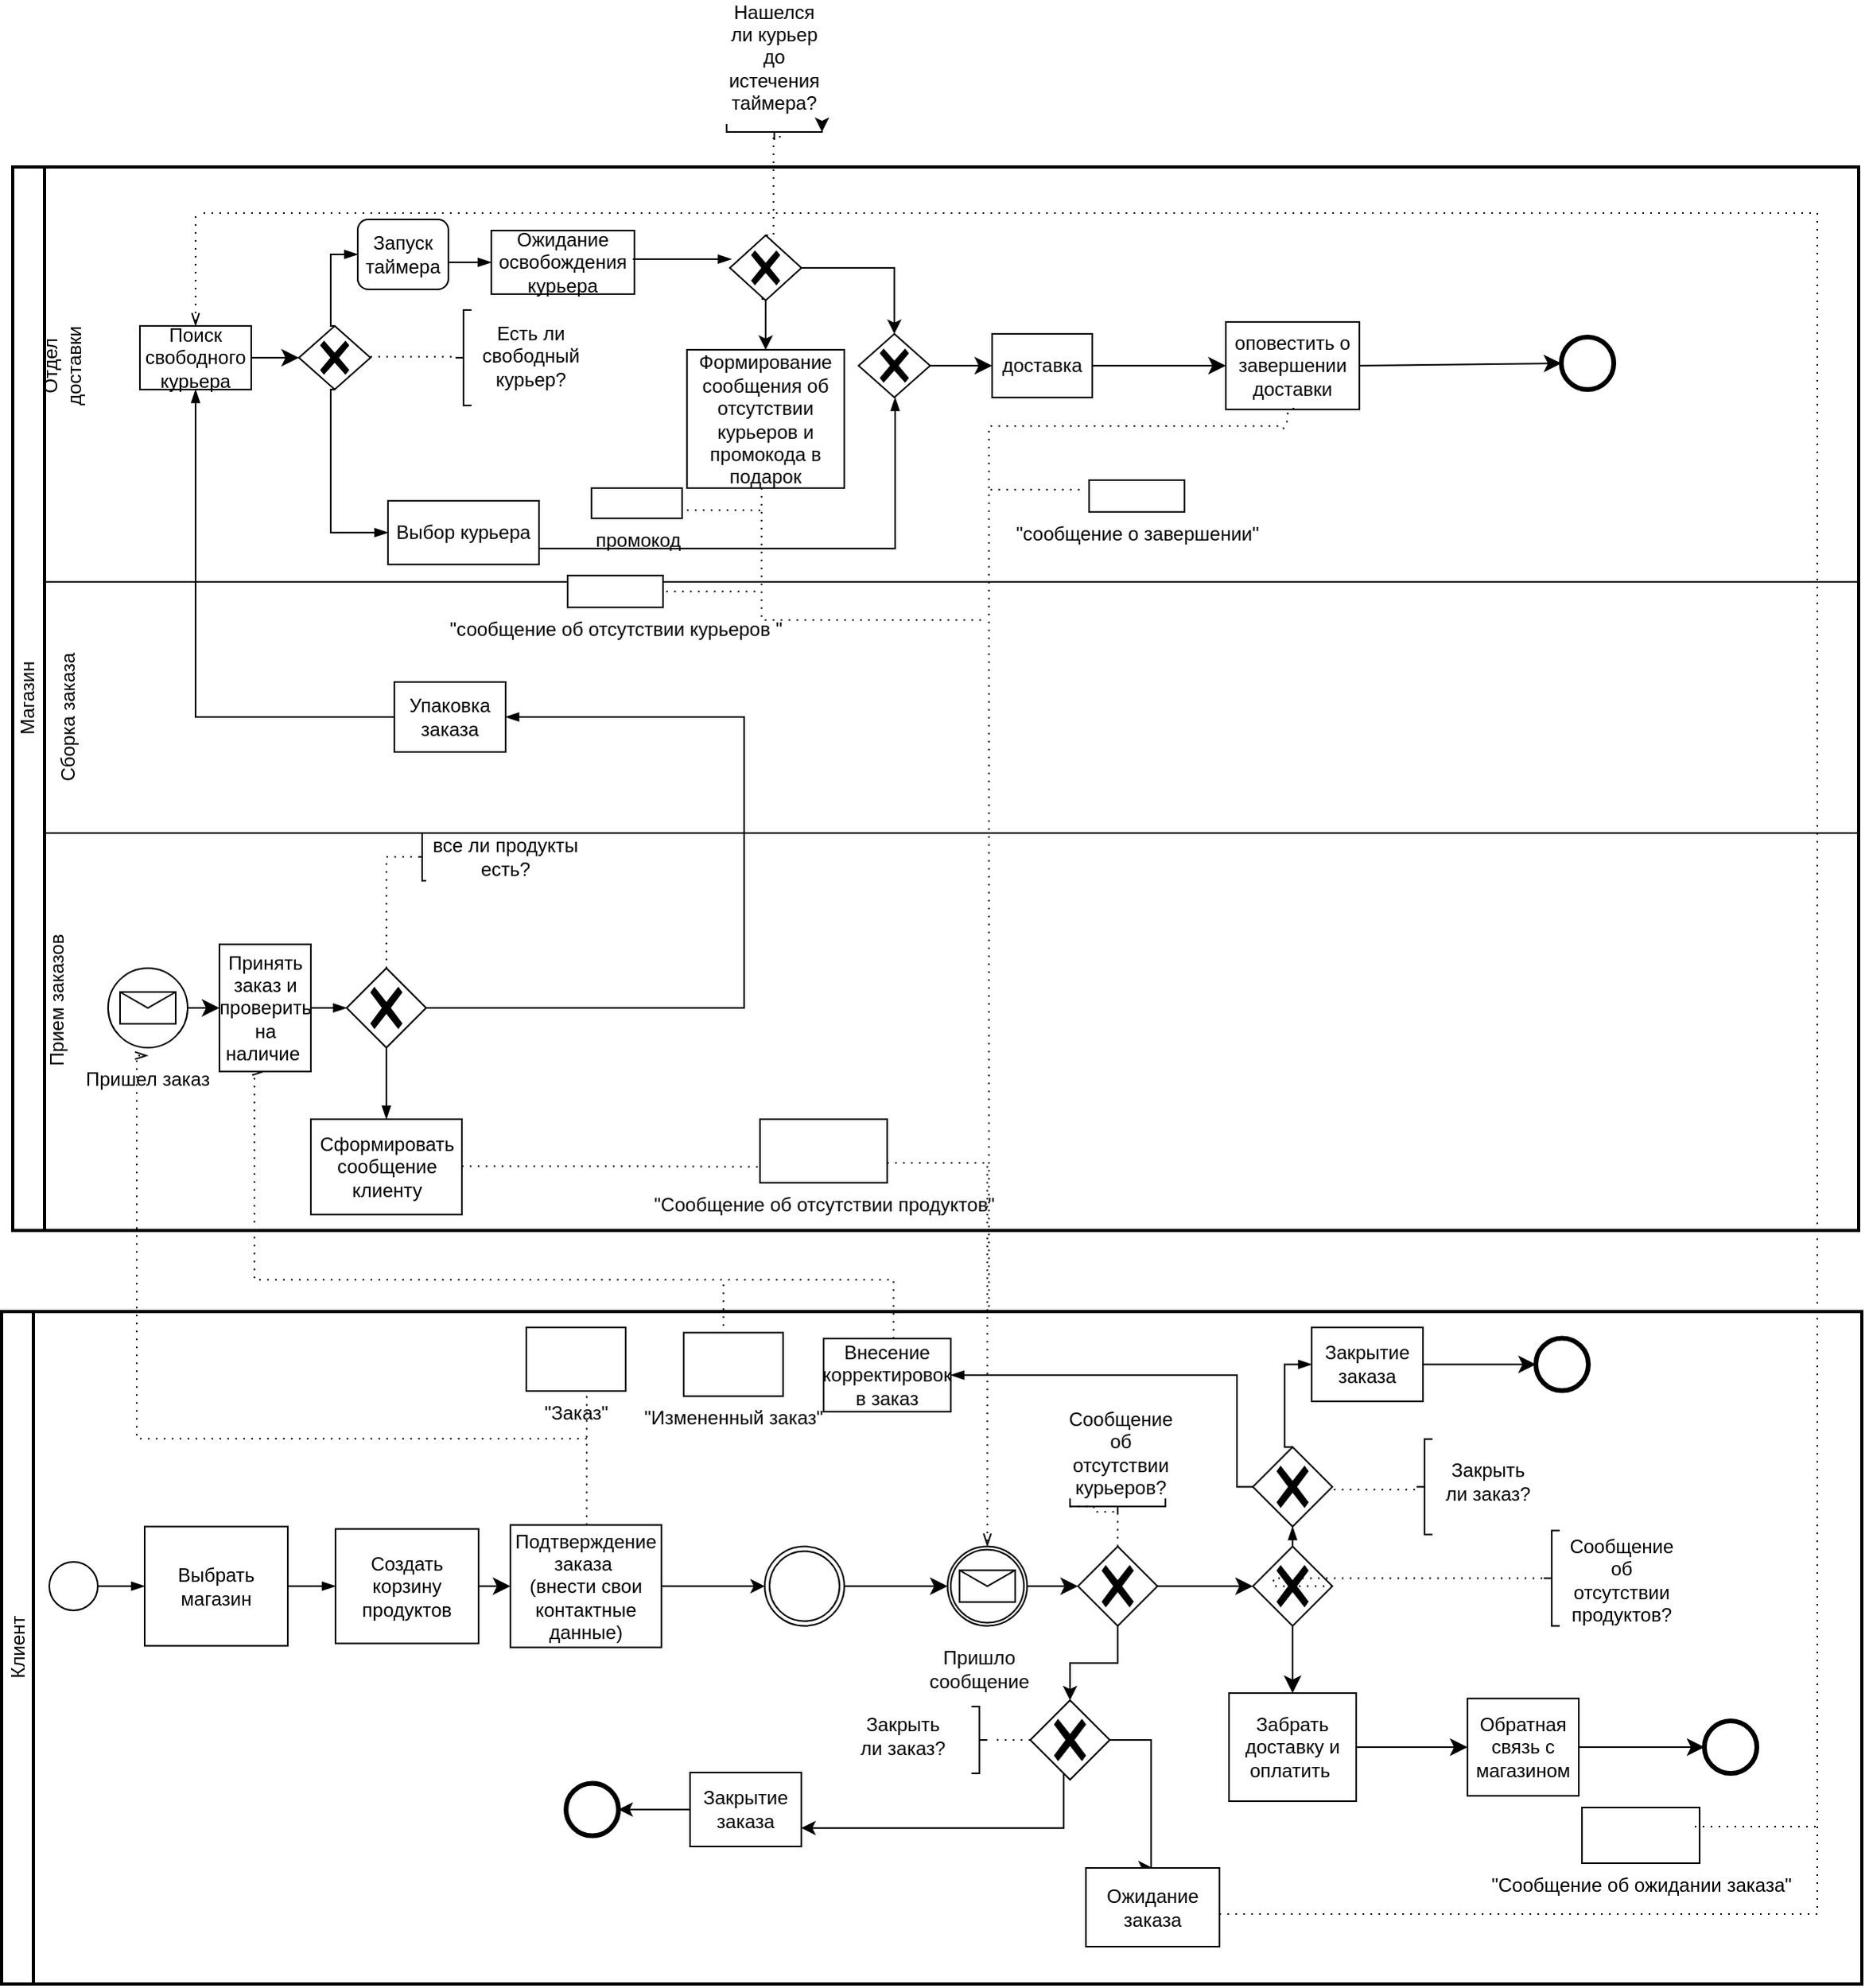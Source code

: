 <mxfile version="26.0.16">
  <diagram name="Page-1" id="2a216829-ef6e-dabb-86c1-c78162f3ba2b">
    <mxGraphModel dx="1713" dy="1611" grid="0" gridSize="10" guides="1" tooltips="1" connect="1" arrows="1" fold="1" page="0" pageScale="1" pageWidth="850" pageHeight="1100" background="light-dark(#ffffff, #121212)" math="0" shadow="0">
      <root>
        <mxCell id="0" />
        <mxCell id="1" parent="0" />
        <mxCell id="xB0domjlbj_kg_IO6vz--2" value="Магазин" style="swimlane;html=1;startSize=20;fontStyle=0;collapsible=0;horizontal=0;swimlaneLine=1;swimlaneFillColor=#ffffff;strokeWidth=2;whiteSpace=wrap;" parent="1" vertex="1">
          <mxGeometry x="140" y="-649" width="1161" height="669" as="geometry" />
        </mxCell>
        <mxCell id="xB0domjlbj_kg_IO6vz--77" value="Отдел доставки" style="text;html=1;strokeColor=none;fillColor=none;align=center;verticalAlign=middle;whiteSpace=wrap;rounded=0;rotation=-90;" parent="xB0domjlbj_kg_IO6vz--2" vertex="1">
          <mxGeometry x="-14" y="110" width="90" height="30" as="geometry" />
        </mxCell>
        <mxCell id="xB0domjlbj_kg_IO6vz--78" value="" style="swimlane;html=1;startSize=20;fontStyle=0;collapsible=0;horizontal=0;swimlaneLine=0;fillColor=none;whiteSpace=wrap;" parent="xB0domjlbj_kg_IO6vz--2" vertex="1">
          <mxGeometry x="20" y="261" width="1141" height="158" as="geometry" />
        </mxCell>
        <mxCell id="xB0domjlbj_kg_IO6vz--76" value="Сборка заказа" style="text;html=1;strokeColor=none;fillColor=none;align=center;verticalAlign=middle;whiteSpace=wrap;rounded=0;rotation=-90;" parent="xB0domjlbj_kg_IO6vz--78" vertex="1">
          <mxGeometry x="-46.88" y="70" width="123.75" height="30" as="geometry" />
        </mxCell>
        <mxCell id="xB0domjlbj_kg_IO6vz--72" value="Упаковка заказа" style="points=[[0.25,0,0],[0.5,0,0],[0.75,0,0],[1,0.25,0],[1,0.5,0],[1,0.75,0],[0.75,1,0],[0.5,1,0],[0.25,1,0],[0,0.75,0],[0,0.5,0],[0,0.25,0]];shape=mxgraph.bpmn.task2;whiteSpace=wrap;rectStyle=rounded;size=10;html=1;container=1;expand=0;collapsible=0;taskMarker=abstract;" parent="xB0domjlbj_kg_IO6vz--78" vertex="1">
          <mxGeometry x="220" y="63" width="70" height="44" as="geometry" />
        </mxCell>
        <mxCell id="uzLKEDRiPb4tRCJ2dRm6-14" value="&quot;сообщение об отсутствии курьеров &quot;" style="shape=mxgraph.bpmn.data2;labelPosition=center;verticalLabelPosition=bottom;align=center;verticalAlign=top;size=15;html=1;" vertex="1" parent="xB0domjlbj_kg_IO6vz--78">
          <mxGeometry x="329" y="-4" width="60" height="20" as="geometry" />
        </mxCell>
        <mxCell id="uzLKEDRiPb4tRCJ2dRm6-15" value="" style="edgeStyle=elbowEdgeStyle;fontSize=12;html=1;endFill=0;startFill=0;endSize=6;startSize=6;dashed=1;dashPattern=1 4;endArrow=none;startArrow=none;rounded=0;curved=1;" edge="1" parent="xB0domjlbj_kg_IO6vz--78">
          <mxGeometry width="160" relative="1" as="geometry">
            <mxPoint x="391" y="6" as="sourcePoint" />
            <mxPoint x="451" y="6" as="targetPoint" />
          </mxGeometry>
        </mxCell>
        <mxCell id="zkMpJKOp6QvyCTiO164W-53" value="Поиск свободного курьера" style="points=[[0.25,0,0],[0.5,0,0],[0.75,0,0],[1,0.25,0],[1,0.5,0],[1,0.75,0],[0.75,1,0],[0.5,1,0],[0.25,1,0],[0,0.75,0],[0,0.5,0],[0,0.25,0]];shape=mxgraph.bpmn.task2;whiteSpace=wrap;rectStyle=rounded;size=10;html=1;container=1;expand=0;collapsible=0;taskMarker=abstract;" parent="xB0domjlbj_kg_IO6vz--2" vertex="1">
          <mxGeometry x="80" y="100" width="70" height="40" as="geometry" />
        </mxCell>
        <mxCell id="zkMpJKOp6QvyCTiO164W-56" value="" style="edgeStyle=elbowEdgeStyle;fontSize=12;html=1;endArrow=blockThin;endFill=1;rounded=0;entryX=0.5;entryY=1;entryDx=0;entryDy=0;entryPerimeter=0;exitX=0;exitY=0.5;exitDx=0;exitDy=0;exitPerimeter=0;" parent="xB0domjlbj_kg_IO6vz--2" source="xB0domjlbj_kg_IO6vz--72" target="zkMpJKOp6QvyCTiO164W-53" edge="1">
          <mxGeometry width="160" relative="1" as="geometry">
            <mxPoint x="270" y="410" as="sourcePoint" />
            <mxPoint x="320" y="215" as="targetPoint" />
            <Array as="points">
              <mxPoint x="115" y="140" />
            </Array>
          </mxGeometry>
        </mxCell>
        <mxCell id="zkMpJKOp6QvyCTiO164W-57" value="" style="points=[[0.25,0.25,0],[0.5,0,0],[0.75,0.25,0],[1,0.5,0],[0.75,0.75,0],[0.5,1,0],[0.25,0.75,0],[0,0.5,0]];shape=mxgraph.bpmn.gateway2;html=1;verticalLabelPosition=bottom;labelBackgroundColor=#ffffff;verticalAlign=top;align=center;perimeter=rhombusPerimeter;outlineConnect=0;outline=none;symbol=none;gwType=exclusive;" parent="xB0domjlbj_kg_IO6vz--2" vertex="1">
          <mxGeometry x="180" y="100" width="45" height="40" as="geometry" />
        </mxCell>
        <mxCell id="zkMpJKOp6QvyCTiO164W-58" style="edgeStyle=none;curved=1;rounded=0;orthogonalLoop=1;jettySize=auto;html=1;exitX=1;exitY=0.5;exitDx=0;exitDy=0;exitPerimeter=0;entryX=0;entryY=0.5;entryDx=0;entryDy=0;entryPerimeter=0;fontSize=12;startSize=8;endSize=8;" parent="xB0domjlbj_kg_IO6vz--2" source="zkMpJKOp6QvyCTiO164W-53" target="zkMpJKOp6QvyCTiO164W-57" edge="1">
          <mxGeometry relative="1" as="geometry" />
        </mxCell>
        <mxCell id="zkMpJKOp6QvyCTiO164W-59" value="Ожидание освобождения курьера" style="points=[[0.25,0,0],[0.5,0,0],[0.75,0,0],[1,0.25,0],[1,0.5,0],[1,0.75,0],[0.75,1,0],[0.5,1,0],[0.25,1,0],[0,0.75,0],[0,0.5,0],[0,0.25,0]];shape=mxgraph.bpmn.task2;whiteSpace=wrap;rectStyle=rounded;size=10;html=1;container=1;expand=0;collapsible=0;taskMarker=abstract;" parent="xB0domjlbj_kg_IO6vz--2" vertex="1">
          <mxGeometry x="301" y="40" width="90" height="40" as="geometry" />
        </mxCell>
        <mxCell id="zkMpJKOp6QvyCTiO164W-61" value="" style="edgeStyle=elbowEdgeStyle;fontSize=12;html=1;endArrow=blockThin;endFill=1;rounded=0;entryX=0;entryY=0.5;entryDx=0;entryDy=0;entryPerimeter=0;exitX=0.5;exitY=0;exitDx=0;exitDy=0;exitPerimeter=0;" parent="xB0domjlbj_kg_IO6vz--2" source="uzLKEDRiPb4tRCJ2dRm6-4" target="zkMpJKOp6QvyCTiO164W-59" edge="1">
          <mxGeometry width="160" relative="1" as="geometry">
            <mxPoint x="250" y="215" as="sourcePoint" />
            <mxPoint x="125" y="85" as="targetPoint" />
            <Array as="points">
              <mxPoint x="265" y="35" />
            </Array>
          </mxGeometry>
        </mxCell>
        <mxCell id="zkMpJKOp6QvyCTiO164W-62" value="Выбор курьера" style="points=[[0.25,0,0],[0.5,0,0],[0.75,0,0],[1,0.25,0],[1,0.5,0],[1,0.75,0],[0.75,1,0],[0.5,1,0],[0.25,1,0],[0,0.75,0],[0,0.5,0],[0,0.25,0]];shape=mxgraph.bpmn.task2;whiteSpace=wrap;rectStyle=rounded;size=10;html=1;container=1;expand=0;collapsible=0;taskMarker=abstract;" parent="xB0domjlbj_kg_IO6vz--2" vertex="1">
          <mxGeometry x="236" y="210" width="95" height="40" as="geometry" />
        </mxCell>
        <mxCell id="zkMpJKOp6QvyCTiO164W-63" value="" style="points=[[0.25,0.25,0],[0.5,0,0],[0.75,0.25,0],[1,0.5,0],[0.75,0.75,0],[0.5,1,0],[0.25,0.75,0],[0,0.5,0]];shape=mxgraph.bpmn.gateway2;html=1;verticalLabelPosition=bottom;labelBackgroundColor=#ffffff;verticalAlign=top;align=center;perimeter=rhombusPerimeter;outlineConnect=0;outline=none;symbol=none;gwType=exclusive;" parent="xB0domjlbj_kg_IO6vz--2" vertex="1">
          <mxGeometry x="532" y="105" width="45" height="40" as="geometry" />
        </mxCell>
        <mxCell id="zkMpJKOp6QvyCTiO164W-67" value="" style="edgeStyle=elbowEdgeStyle;fontSize=12;html=1;endArrow=blockThin;endFill=1;rounded=0;entryX=0;entryY=0.5;entryDx=0;entryDy=0;entryPerimeter=0;exitX=0.5;exitY=1;exitDx=0;exitDy=0;exitPerimeter=0;" parent="xB0domjlbj_kg_IO6vz--2" source="zkMpJKOp6QvyCTiO164W-57" target="zkMpJKOp6QvyCTiO164W-62" edge="1">
          <mxGeometry width="160" relative="1" as="geometry">
            <mxPoint x="198" y="92.5" as="sourcePoint" />
            <mxPoint x="265" y="87.5" as="targetPoint" />
            <Array as="points">
              <mxPoint x="200" y="210" />
            </Array>
          </mxGeometry>
        </mxCell>
        <mxCell id="zkMpJKOp6QvyCTiO164W-70" value="" style="edgeStyle=elbowEdgeStyle;fontSize=12;html=1;endArrow=blockThin;endFill=1;rounded=0;exitX=1;exitY=0.75;exitDx=0;exitDy=0;exitPerimeter=0;entryX=0.5;entryY=1;entryDx=0;entryDy=0;entryPerimeter=0;" parent="xB0domjlbj_kg_IO6vz--2" source="zkMpJKOp6QvyCTiO164W-62" target="zkMpJKOp6QvyCTiO164W-63" edge="1">
          <mxGeometry width="160" relative="1" as="geometry">
            <mxPoint x="365" y="95" as="sourcePoint" />
            <mxPoint x="443" y="75" as="targetPoint" />
            <Array as="points">
              <mxPoint x="555" y="195" />
            </Array>
          </mxGeometry>
        </mxCell>
        <mxCell id="zkMpJKOp6QvyCTiO164W-71" value="" style="edgeStyle=elbowEdgeStyle;fontSize=12;html=1;endArrow=blockThin;endFill=1;rounded=0;entryX=0.021;entryY=0.366;entryDx=0;entryDy=0;entryPerimeter=0;" parent="xB0domjlbj_kg_IO6vz--2" target="uzLKEDRiPb4tRCJ2dRm6-132" edge="1">
          <mxGeometry width="160" relative="1" as="geometry">
            <mxPoint x="390" y="58" as="sourcePoint" />
            <mxPoint x="446" y="58" as="targetPoint" />
            <Array as="points" />
          </mxGeometry>
        </mxCell>
        <mxCell id="zkMpJKOp6QvyCTiO164W-72" value="доставка" style="points=[[0.25,0,0],[0.5,0,0],[0.75,0,0],[1,0.25,0],[1,0.5,0],[1,0.75,0],[0.75,1,0],[0.5,1,0],[0.25,1,0],[0,0.75,0],[0,0.5,0],[0,0.25,0]];shape=mxgraph.bpmn.task2;whiteSpace=wrap;rectStyle=rounded;size=10;html=1;container=1;expand=0;collapsible=0;taskMarker=abstract;" parent="xB0domjlbj_kg_IO6vz--2" vertex="1">
          <mxGeometry x="616" y="105" width="63" height="40" as="geometry" />
        </mxCell>
        <mxCell id="zkMpJKOp6QvyCTiO164W-74" style="edgeStyle=none;curved=1;rounded=0;orthogonalLoop=1;jettySize=auto;html=1;exitX=1;exitY=0.5;exitDx=0;exitDy=0;exitPerimeter=0;entryX=0;entryY=0.5;entryDx=0;entryDy=0;entryPerimeter=0;fontSize=12;startSize=8;endSize=8;" parent="xB0domjlbj_kg_IO6vz--2" source="zkMpJKOp6QvyCTiO164W-63" target="zkMpJKOp6QvyCTiO164W-72" edge="1">
          <mxGeometry relative="1" as="geometry" />
        </mxCell>
        <mxCell id="zkMpJKOp6QvyCTiO164W-75" style="edgeStyle=none;curved=1;rounded=0;orthogonalLoop=1;jettySize=auto;html=1;exitX=1;exitY=0.5;exitDx=0;exitDy=0;exitPerimeter=0;entryX=0;entryY=0.5;entryDx=0;entryDy=0;entryPerimeter=0;fontSize=12;startSize=8;endSize=8;" parent="xB0domjlbj_kg_IO6vz--2" source="zkMpJKOp6QvyCTiO164W-72" target="zkMpJKOp6QvyCTiO164W-73" edge="1">
          <mxGeometry relative="1" as="geometry" />
        </mxCell>
        <mxCell id="zkMpJKOp6QvyCTiO164W-115" value="" style="points=[[0.145,0.145,0],[0.5,0,0],[0.855,0.145,0],[1,0.5,0],[0.855,0.855,0],[0.5,1,0],[0.145,0.855,0],[0,0.5,0]];shape=mxgraph.bpmn.event;html=1;verticalLabelPosition=bottom;labelBackgroundColor=#ffffff;verticalAlign=top;align=center;perimeter=ellipsePerimeter;outlineConnect=0;aspect=fixed;outline=end;symbol=terminate2;" parent="xB0domjlbj_kg_IO6vz--2" vertex="1">
          <mxGeometry x="974" y="107" width="33" height="33" as="geometry" />
        </mxCell>
        <mxCell id="zkMpJKOp6QvyCTiO164W-116" style="edgeStyle=none;curved=1;rounded=0;orthogonalLoop=1;jettySize=auto;html=1;exitX=1;exitY=0.5;exitDx=0;exitDy=0;exitPerimeter=0;entryX=0;entryY=0.5;entryDx=0;entryDy=0;entryPerimeter=0;fontSize=12;startSize=8;endSize=8;" parent="xB0domjlbj_kg_IO6vz--2" source="zkMpJKOp6QvyCTiO164W-73" target="zkMpJKOp6QvyCTiO164W-115" edge="1">
          <mxGeometry relative="1" as="geometry" />
        </mxCell>
        <mxCell id="zkMpJKOp6QvyCTiO164W-117" value="&quot;сообщение о завершении&quot;" style="shape=mxgraph.bpmn.data2;labelPosition=center;verticalLabelPosition=bottom;align=center;verticalAlign=top;size=15;html=1;" parent="xB0domjlbj_kg_IO6vz--2" vertex="1">
          <mxGeometry x="677" y="197" width="60" height="20" as="geometry" />
        </mxCell>
        <mxCell id="zkMpJKOp6QvyCTiO164W-119" value="" style="edgeStyle=elbowEdgeStyle;fontSize=12;html=1;endFill=0;startFill=0;endSize=6;startSize=6;dashed=1;dashPattern=1 4;endArrow=none;startArrow=none;rounded=0;curved=1;" parent="xB0domjlbj_kg_IO6vz--2" edge="1">
          <mxGeometry width="160" relative="1" as="geometry">
            <mxPoint x="615" y="203" as="sourcePoint" />
            <mxPoint x="675" y="203" as="targetPoint" />
          </mxGeometry>
        </mxCell>
        <mxCell id="zkMpJKOp6QvyCTiO164W-73" value="оповестить о завершении доставки" style="points=[[0.25,0,0],[0.5,0,0],[0.75,0,0],[1,0.25,0],[1,0.5,0],[1,0.75,0],[0.75,1,0],[0.5,1,0],[0.25,1,0],[0,0.75,0],[0,0.5,0],[0,0.25,0]];shape=mxgraph.bpmn.task2;whiteSpace=wrap;rectStyle=rounded;size=10;html=1;container=1;expand=0;collapsible=0;taskMarker=abstract;" parent="xB0domjlbj_kg_IO6vz--2" vertex="1">
          <mxGeometry x="763" y="97.5" width="84" height="55" as="geometry" />
        </mxCell>
        <mxCell id="uzLKEDRiPb4tRCJ2dRm6-5" value="" style="edgeStyle=elbowEdgeStyle;fontSize=12;html=1;endArrow=blockThin;endFill=1;rounded=0;entryX=0;entryY=0.5;entryDx=0;entryDy=0;entryPerimeter=0;exitX=0.5;exitY=0;exitDx=0;exitDy=0;exitPerimeter=0;" edge="1" parent="xB0domjlbj_kg_IO6vz--2" source="zkMpJKOp6QvyCTiO164W-57" target="uzLKEDRiPb4tRCJ2dRm6-4">
          <mxGeometry width="160" relative="1" as="geometry">
            <mxPoint x="343" y="-520" as="sourcePoint" />
            <mxPoint x="419" y="-584" as="targetPoint" />
            <Array as="points">
              <mxPoint x="200" y="66" />
            </Array>
          </mxGeometry>
        </mxCell>
        <mxCell id="uzLKEDRiPb4tRCJ2dRm6-4" value="Запуск таймера" style="rounded=1;whiteSpace=wrap;html=1;" vertex="1" parent="xB0domjlbj_kg_IO6vz--2">
          <mxGeometry x="217" y="33" width="57" height="44" as="geometry" />
        </mxCell>
        <mxCell id="uzLKEDRiPb4tRCJ2dRm6-10" value="" style="edgeStyle=elbowEdgeStyle;fontSize=12;html=1;endFill=0;startFill=0;endSize=6;startSize=6;dashed=1;dashPattern=1 4;endArrow=none;startArrow=none;rounded=0;" edge="1" parent="xB0domjlbj_kg_IO6vz--2">
          <mxGeometry width="160" relative="1" as="geometry">
            <mxPoint x="608" y="831" as="sourcePoint" />
            <mxPoint x="796" y="163" as="targetPoint" />
            <Array as="points">
              <mxPoint x="614" y="510" />
            </Array>
          </mxGeometry>
        </mxCell>
        <mxCell id="uzLKEDRiPb4tRCJ2dRm6-11" value="" style="edgeStyle=elbowEdgeStyle;fontSize=12;html=1;endFill=0;startFill=0;endSize=6;startSize=6;dashed=1;dashPattern=1 4;endArrow=none;startArrow=none;rounded=0;curved=1;exitX=0.512;exitY=0.991;exitDx=0;exitDy=0;exitPerimeter=0;" edge="1" parent="xB0domjlbj_kg_IO6vz--2" source="zkMpJKOp6QvyCTiO164W-73">
          <mxGeometry width="160" relative="1" as="geometry">
            <mxPoint x="795" y="145" as="sourcePoint" />
            <mxPoint x="797" y="165" as="targetPoint" />
          </mxGeometry>
        </mxCell>
        <mxCell id="uzLKEDRiPb4tRCJ2dRm6-13" value="Формирование сообщения об отсутствии курьеров и промокода в подарок" style="points=[[0.25,0,0],[0.5,0,0],[0.75,0,0],[1,0.25,0],[1,0.5,0],[1,0.75,0],[0.75,1,0],[0.5,1,0],[0.25,1,0],[0,0.75,0],[0,0.5,0],[0,0.25,0]];shape=mxgraph.bpmn.task2;whiteSpace=wrap;rectStyle=rounded;size=10;html=1;container=1;expand=0;collapsible=0;taskMarker=abstract;" vertex="1" parent="xB0domjlbj_kg_IO6vz--2">
          <mxGeometry x="424.12" y="115" width="98.88" height="87" as="geometry" />
        </mxCell>
        <mxCell id="uzLKEDRiPb4tRCJ2dRm6-18" style="edgeStyle=orthogonalEdgeStyle;rounded=0;orthogonalLoop=1;jettySize=auto;html=1;entryX=0.5;entryY=0;entryDx=0;entryDy=0;entryPerimeter=0;" edge="1" parent="xB0domjlbj_kg_IO6vz--2" target="uzLKEDRiPb4tRCJ2dRm6-13">
          <mxGeometry relative="1" as="geometry">
            <mxPoint x="471" y="83.0" as="sourcePoint" />
          </mxGeometry>
        </mxCell>
        <mxCell id="uzLKEDRiPb4tRCJ2dRm6-21" style="edgeStyle=orthogonalEdgeStyle;rounded=0;orthogonalLoop=1;jettySize=auto;html=1;exitX=1;exitY=0.5;exitDx=0;exitDy=0;exitPerimeter=0;entryX=0.5;entryY=0;entryDx=0;entryDy=0;entryPerimeter=0;" edge="1" parent="xB0domjlbj_kg_IO6vz--2" source="uzLKEDRiPb4tRCJ2dRm6-132" target="zkMpJKOp6QvyCTiO164W-63">
          <mxGeometry relative="1" as="geometry">
            <mxPoint x="496" y="58" as="sourcePoint" />
          </mxGeometry>
        </mxCell>
        <mxCell id="uzLKEDRiPb4tRCJ2dRm6-22" value="промокод" style="shape=mxgraph.bpmn.data2;labelPosition=center;verticalLabelPosition=bottom;align=center;verticalAlign=top;size=15;html=1;" vertex="1" parent="xB0domjlbj_kg_IO6vz--2">
          <mxGeometry x="364" y="202" width="57" height="19" as="geometry" />
        </mxCell>
        <mxCell id="uzLKEDRiPb4tRCJ2dRm6-26" value="" style="edgeStyle=elbowEdgeStyle;fontSize=12;html=1;endFill=0;startFill=0;endSize=6;startSize=6;dashed=1;dashPattern=1 4;endArrow=none;startArrow=none;rounded=0;curved=1;" edge="1" parent="xB0domjlbj_kg_IO6vz--2">
          <mxGeometry width="160" relative="1" as="geometry">
            <mxPoint x="424.12" y="215.82" as="sourcePoint" />
            <mxPoint x="474" y="216" as="targetPoint" />
          </mxGeometry>
        </mxCell>
        <mxCell id="uzLKEDRiPb4tRCJ2dRm6-119" value="" style="edgeStyle=elbowEdgeStyle;fontSize=12;html=1;endFill=0;startFill=0;endSize=6;startSize=6;dashed=1;dashPattern=1 4;endArrow=none;startArrow=none;rounded=0;entryX=0.5;entryY=0;entryDx=0;entryDy=0;entryPerimeter=0;" edge="1" parent="xB0domjlbj_kg_IO6vz--2" target="uzLKEDRiPb4tRCJ2dRm6-132">
          <mxGeometry width="160" relative="1" as="geometry">
            <mxPoint x="483" y="-19" as="sourcePoint" />
            <mxPoint x="471" y="33" as="targetPoint" />
            <Array as="points" />
          </mxGeometry>
        </mxCell>
        <mxCell id="uzLKEDRiPb4tRCJ2dRm6-125" value="" style="edgeStyle=elbowEdgeStyle;fontSize=12;html=1;endFill=0;startFill=0;endSize=6;startSize=6;dashed=1;dashPattern=1 4;endArrow=none;startArrow=none;rounded=0;" edge="1" parent="xB0domjlbj_kg_IO6vz--2">
          <mxGeometry width="160" relative="1" as="geometry">
            <mxPoint x="276" y="119.41" as="sourcePoint" />
            <mxPoint x="225" y="119.41" as="targetPoint" />
            <Array as="points" />
          </mxGeometry>
        </mxCell>
        <mxCell id="uzLKEDRiPb4tRCJ2dRm6-126" value="" style="html=1;shape=mxgraph.flowchart.annotation_2;align=left;labelPosition=right;" vertex="1" parent="xB0domjlbj_kg_IO6vz--2">
          <mxGeometry x="278.5" y="90" width="10" height="60" as="geometry" />
        </mxCell>
        <mxCell id="uzLKEDRiPb4tRCJ2dRm6-127" value="Есть ли свободный курьер?" style="text;html=1;strokeColor=none;fillColor=none;align=center;verticalAlign=middle;whiteSpace=wrap;rounded=0;" vertex="1" parent="xB0domjlbj_kg_IO6vz--2">
          <mxGeometry x="296" y="105" width="60" height="28.24" as="geometry" />
        </mxCell>
        <mxCell id="uzLKEDRiPb4tRCJ2dRm6-130" value="" style="edgeStyle=elbowEdgeStyle;fontSize=12;html=1;endFill=0;startFill=0;endSize=6;startSize=6;dashed=1;dashPattern=1 4;endArrow=openThin;startArrow=none;rounded=0;entryX=0.5;entryY=0;entryDx=0;entryDy=0;entryPerimeter=0;" edge="1" parent="xB0domjlbj_kg_IO6vz--2" target="zkMpJKOp6QvyCTiO164W-53">
          <mxGeometry width="160" relative="1" as="geometry">
            <mxPoint x="115" y="31" as="sourcePoint" />
            <mxPoint x="115" y="92" as="targetPoint" />
          </mxGeometry>
        </mxCell>
        <mxCell id="uzLKEDRiPb4tRCJ2dRm6-132" value="" style="points=[[0.25,0.25,0],[0.5,0,0],[0.75,0.25,0],[1,0.5,0],[0.75,0.75,0],[0.5,1,0],[0.25,0.75,0],[0,0.5,0]];shape=mxgraph.bpmn.gateway2;html=1;verticalLabelPosition=bottom;labelBackgroundColor=#ffffff;verticalAlign=top;align=center;perimeter=rhombusPerimeter;outlineConnect=0;outline=none;symbol=none;gwType=exclusive;" vertex="1" parent="xB0domjlbj_kg_IO6vz--2">
          <mxGeometry x="451.06" y="43" width="45" height="41" as="geometry" />
        </mxCell>
        <mxCell id="xB0domjlbj_kg_IO6vz--4" value="Клиент" style="swimlane;html=1;startSize=20;fontStyle=0;collapsible=0;horizontal=0;swimlaneLine=1;swimlaneFillColor=#ffffff;strokeWidth=2;whiteSpace=wrap;" parent="1" vertex="1">
          <mxGeometry x="133" y="71" width="1170" height="423" as="geometry" />
        </mxCell>
        <mxCell id="xB0domjlbj_kg_IO6vz--7" value="" style="points=[[0.145,0.145,0],[0.5,0,0],[0.855,0.145,0],[1,0.5,0],[0.855,0.855,0],[0.5,1,0],[0.145,0.855,0],[0,0.5,0]];shape=mxgraph.bpmn.event;html=1;verticalLabelPosition=bottom;labelBackgroundColor=#ffffff;verticalAlign=top;align=center;perimeter=ellipsePerimeter;outlineConnect=0;aspect=fixed;outline=standard;symbol=general;" parent="xB0domjlbj_kg_IO6vz--4" vertex="1">
          <mxGeometry x="30" y="157.5" width="30.5" height="30.5" as="geometry" />
        </mxCell>
        <mxCell id="xB0domjlbj_kg_IO6vz--10" value="Выбрать магазин" style="points=[[0.25,0,0],[0.5,0,0],[0.75,0,0],[1,0.25,0],[1,0.5,0],[1,0.75,0],[0.75,1,0],[0.5,1,0],[0.25,1,0],[0,0.75,0],[0,0.5,0],[0,0.25,0]];shape=mxgraph.bpmn.task2;whiteSpace=wrap;rectStyle=rounded;size=10;html=1;container=1;expand=0;collapsible=0;taskMarker=abstract;" parent="xB0domjlbj_kg_IO6vz--4" vertex="1">
          <mxGeometry x="90" y="135.25" width="90" height="75" as="geometry" />
        </mxCell>
        <mxCell id="xB0domjlbj_kg_IO6vz--11" value="Создать корзину продуктов" style="points=[[0.25,0,0],[0.5,0,0],[0.75,0,0],[1,0.25,0],[1,0.5,0],[1,0.75,0],[0.75,1,0],[0.5,1,0],[0.25,1,0],[0,0.75,0],[0,0.5,0],[0,0.25,0]];shape=mxgraph.bpmn.task2;whiteSpace=wrap;rectStyle=rounded;size=10;html=1;container=1;expand=0;collapsible=0;taskMarker=abstract;" parent="xB0domjlbj_kg_IO6vz--4" vertex="1">
          <mxGeometry x="210" y="136.75" width="90" height="72" as="geometry" />
        </mxCell>
        <mxCell id="xB0domjlbj_kg_IO6vz--12" value="Подтверждение заказа&amp;nbsp;&lt;div&gt;(внести свои контактные данные)&lt;/div&gt;" style="points=[[0.25,0,0],[0.5,0,0],[0.75,0,0],[1,0.25,0],[1,0.5,0],[1,0.75,0],[0.75,1,0],[0.5,1,0],[0.25,1,0],[0,0.75,0],[0,0.5,0],[0,0.25,0]];shape=mxgraph.bpmn.task2;whiteSpace=wrap;rectStyle=rounded;size=10;html=1;container=1;expand=0;collapsible=0;taskMarker=abstract;" parent="xB0domjlbj_kg_IO6vz--4" vertex="1">
          <mxGeometry x="320" y="134.25" width="95" height="77" as="geometry" />
        </mxCell>
        <mxCell id="zkMpJKOp6QvyCTiO164W-49" style="edgeStyle=none;curved=1;rounded=0;orthogonalLoop=1;jettySize=auto;html=1;exitX=1;exitY=0.5;exitDx=0;exitDy=0;exitPerimeter=0;fontSize=12;startSize=8;endSize=8;" parent="xB0domjlbj_kg_IO6vz--4" source="xB0domjlbj_kg_IO6vz--13" target="xB0domjlbj_kg_IO6vz--19" edge="1">
          <mxGeometry relative="1" as="geometry" />
        </mxCell>
        <mxCell id="xB0domjlbj_kg_IO6vz--13" value="Забрать доставку и оплатить&amp;nbsp;" style="points=[[0.25,0,0],[0.5,0,0],[0.75,0,0],[1,0.25,0],[1,0.5,0],[1,0.75,0],[0.75,1,0],[0.5,1,0],[0.25,1,0],[0,0.75,0],[0,0.5,0],[0,0.25,0]];shape=mxgraph.bpmn.task2;whiteSpace=wrap;rectStyle=rounded;size=10;html=1;container=1;expand=0;collapsible=0;taskMarker=abstract;" parent="xB0domjlbj_kg_IO6vz--4" vertex="1">
          <mxGeometry x="772" y="240" width="80" height="68" as="geometry" />
        </mxCell>
        <mxCell id="xB0domjlbj_kg_IO6vz--15" value="" style="points=[[0.145,0.145,0],[0.5,0,0],[0.855,0.145,0],[1,0.5,0],[0.855,0.855,0],[0.5,1,0],[0.145,0.855,0],[0,0.5,0]];shape=mxgraph.bpmn.event;html=1;verticalLabelPosition=bottom;labelBackgroundColor=#ffffff;verticalAlign=top;align=center;perimeter=ellipsePerimeter;outlineConnect=0;aspect=fixed;outline=end;symbol=terminate2;" parent="xB0domjlbj_kg_IO6vz--4" vertex="1">
          <mxGeometry x="1071" y="257.5" width="33" height="33" as="geometry" />
        </mxCell>
        <mxCell id="xB0domjlbj_kg_IO6vz--16" value="" style="edgeStyle=elbowEdgeStyle;fontSize=12;html=1;endArrow=blockThin;endFill=1;rounded=0;entryX=0;entryY=0.5;entryDx=0;entryDy=0;entryPerimeter=0;" parent="xB0domjlbj_kg_IO6vz--4" source="xB0domjlbj_kg_IO6vz--7" target="xB0domjlbj_kg_IO6vz--10" edge="1">
          <mxGeometry width="160" relative="1" as="geometry">
            <mxPoint x="-79.5" y="-253.75" as="sourcePoint" />
            <mxPoint x="220.5" y="136.25" as="targetPoint" />
          </mxGeometry>
        </mxCell>
        <mxCell id="xB0domjlbj_kg_IO6vz--17" value="" style="edgeStyle=elbowEdgeStyle;fontSize=12;html=1;endArrow=blockThin;endFill=1;rounded=0;entryX=0;entryY=0.5;entryDx=0;entryDy=0;entryPerimeter=0;exitX=1;exitY=0.5;exitDx=0;exitDy=0;exitPerimeter=0;" parent="xB0domjlbj_kg_IO6vz--4" source="xB0domjlbj_kg_IO6vz--10" target="xB0domjlbj_kg_IO6vz--11" edge="1">
          <mxGeometry width="160" relative="1" as="geometry">
            <mxPoint x="71" y="146" as="sourcePoint" />
            <mxPoint x="100" y="146" as="targetPoint" />
          </mxGeometry>
        </mxCell>
        <mxCell id="xB0domjlbj_kg_IO6vz--19" value="Обратная связь с магазином" style="points=[[0.25,0,0],[0.5,0,0],[0.75,0,0],[1,0.25,0],[1,0.5,0],[1,0.75,0],[0.75,1,0],[0.5,1,0],[0.25,1,0],[0,0.75,0],[0,0.5,0],[0,0.25,0]];shape=mxgraph.bpmn.task2;whiteSpace=wrap;rectStyle=rounded;size=10;html=1;container=1;expand=0;collapsible=0;taskMarker=abstract;" parent="xB0domjlbj_kg_IO6vz--4" vertex="1">
          <mxGeometry x="922" y="243.38" width="70" height="61.25" as="geometry" />
        </mxCell>
        <mxCell id="xB0domjlbj_kg_IO6vz--23" value="&quot;Заказ&quot;" style="shape=mxgraph.bpmn.data2;labelPosition=center;verticalLabelPosition=bottom;align=center;verticalAlign=top;size=15;html=1;" parent="xB0domjlbj_kg_IO6vz--4" vertex="1">
          <mxGeometry x="330" y="10" width="62.5" height="40" as="geometry" />
        </mxCell>
        <mxCell id="xB0domjlbj_kg_IO6vz--22" value="" style="edgeStyle=elbowEdgeStyle;fontSize=12;html=1;endFill=0;startFill=0;endSize=6;startSize=6;dashed=1;dashPattern=1 4;endArrow=none;startArrow=none;rounded=0;entryX=0.5;entryY=0;entryDx=0;entryDy=0;entryPerimeter=0;exitX=0.5;exitY=1;exitDx=0;exitDy=0;exitPerimeter=0;" parent="xB0domjlbj_kg_IO6vz--4" source="xB0domjlbj_kg_IO6vz--23" target="xB0domjlbj_kg_IO6vz--12" edge="1">
          <mxGeometry width="160" relative="1" as="geometry">
            <mxPoint x="260" y="80" as="sourcePoint" />
            <mxPoint x="420" y="-10" as="targetPoint" />
            <Array as="points">
              <mxPoint x="368" y="80" />
            </Array>
          </mxGeometry>
        </mxCell>
        <mxCell id="zkMpJKOp6QvyCTiO164W-14" style="edgeStyle=none;curved=1;rounded=0;orthogonalLoop=1;jettySize=auto;html=1;fontSize=12;startSize=8;endSize=8;entryX=0;entryY=0.5;entryDx=0;entryDy=0;entryPerimeter=0;" parent="xB0domjlbj_kg_IO6vz--4" source="QzPdpGsSKlCRJFQtMwpN-4" target="zkMpJKOp6QvyCTiO164W-11" edge="1">
          <mxGeometry relative="1" as="geometry">
            <mxPoint x="610" y="136.25" as="targetPoint" />
          </mxGeometry>
        </mxCell>
        <mxCell id="QzPdpGsSKlCRJFQtMwpN-4" value="" style="points=[[0.145,0.145,0],[0.5,0,0],[0.855,0.145,0],[1,0.5,0],[0.855,0.855,0],[0.5,1,0],[0.145,0.855,0],[0,0.5,0]];shape=mxgraph.bpmn.event;html=1;verticalLabelPosition=bottom;labelBackgroundColor=#ffffff;verticalAlign=top;align=center;perimeter=ellipsePerimeter;outlineConnect=0;aspect=fixed;outline=throwing;symbol=general;" parent="xB0domjlbj_kg_IO6vz--4" vertex="1">
          <mxGeometry x="480" y="147.75" width="50" height="50" as="geometry" />
        </mxCell>
        <mxCell id="QzPdpGsSKlCRJFQtMwpN-6" style="edgeStyle=orthogonalEdgeStyle;rounded=0;orthogonalLoop=1;jettySize=auto;html=1;exitX=1;exitY=0.5;exitDx=0;exitDy=0;exitPerimeter=0;entryX=0;entryY=0.5;entryDx=0;entryDy=0;entryPerimeter=0;" parent="xB0domjlbj_kg_IO6vz--4" source="xB0domjlbj_kg_IO6vz--12" target="QzPdpGsSKlCRJFQtMwpN-4" edge="1">
          <mxGeometry relative="1" as="geometry" />
        </mxCell>
        <mxCell id="QzPdpGsSKlCRJFQtMwpN-7" value="" style="points=[[0.25,0.25,0],[0.5,0,0],[0.75,0.25,0],[1,0.5,0],[0.75,0.75,0],[0.5,1,0],[0.25,0.75,0],[0,0.5,0]];shape=mxgraph.bpmn.gateway2;html=1;verticalLabelPosition=bottom;labelBackgroundColor=#ffffff;verticalAlign=top;align=center;perimeter=rhombusPerimeter;outlineConnect=0;outline=none;symbol=none;gwType=exclusive;" parent="xB0domjlbj_kg_IO6vz--4" vertex="1">
          <mxGeometry x="787" y="147.75" width="50" height="50" as="geometry" />
        </mxCell>
        <mxCell id="QzPdpGsSKlCRJFQtMwpN-9" value="Внесение корректировок&lt;div&gt;в заказ&lt;/div&gt;" style="points=[[0.25,0,0],[0.5,0,0],[0.75,0,0],[1,0.25,0],[1,0.5,0],[1,0.75,0],[0.75,1,0],[0.5,1,0],[0.25,1,0],[0,0.75,0],[0,0.5,0],[0,0.25,0]];shape=mxgraph.bpmn.task2;whiteSpace=wrap;rectStyle=rounded;size=10;html=1;container=1;expand=0;collapsible=0;taskMarker=abstract;" parent="xB0domjlbj_kg_IO6vz--4" vertex="1">
          <mxGeometry x="517" y="17" width="80" height="46" as="geometry" />
        </mxCell>
        <mxCell id="xB0domjlbj_kg_IO6vz--21" value="" style="edgeStyle=elbowEdgeStyle;fontSize=12;html=1;endFill=0;startFill=0;endSize=6;startSize=6;dashed=1;dashPattern=1 4;endArrow=openThin;startArrow=none;rounded=0;entryX=0.5;entryY=0;entryDx=0;entryDy=0;" parent="xB0domjlbj_kg_IO6vz--4" target="zkMpJKOp6QvyCTiO164W-6" edge="1">
          <mxGeometry width="160" relative="1" as="geometry">
            <mxPoint x="368" y="80" as="sourcePoint" />
            <mxPoint x="135" y="-130" as="targetPoint" />
            <Array as="points">
              <mxPoint x="85" y="-40" />
            </Array>
          </mxGeometry>
        </mxCell>
        <mxCell id="zkMpJKOp6QvyCTiO164W-9" style="edgeStyle=none;curved=1;rounded=0;orthogonalLoop=1;jettySize=auto;html=1;exitX=0.145;exitY=0.145;exitDx=0;exitDy=0;exitPerimeter=0;fontSize=12;startSize=8;endSize=8;" parent="xB0domjlbj_kg_IO6vz--4" source="xB0domjlbj_kg_IO6vz--15" target="xB0domjlbj_kg_IO6vz--15" edge="1">
          <mxGeometry relative="1" as="geometry" />
        </mxCell>
        <mxCell id="zkMpJKOp6QvyCTiO164W-42" style="edgeStyle=none;curved=1;rounded=0;orthogonalLoop=1;jettySize=auto;html=1;exitX=1;exitY=0.5;exitDx=0;exitDy=0;exitPerimeter=0;fontSize=12;startSize=8;endSize=8;" parent="xB0domjlbj_kg_IO6vz--4" source="uzLKEDRiPb4tRCJ2dRm6-29" target="QzPdpGsSKlCRJFQtMwpN-7" edge="1">
          <mxGeometry relative="1" as="geometry" />
        </mxCell>
        <mxCell id="zkMpJKOp6QvyCTiO164W-11" value="" style="points=[[0.145,0.145,0],[0.5,0,0],[0.855,0.145,0],[1,0.5,0],[0.855,0.855,0],[0.5,1,0],[0.145,0.855,0],[0,0.5,0]];shape=mxgraph.bpmn.event;html=1;verticalLabelPosition=bottom;labelBackgroundColor=#ffffff;verticalAlign=top;align=center;perimeter=ellipsePerimeter;outlineConnect=0;aspect=fixed;outline=catching;symbol=message;" parent="xB0domjlbj_kg_IO6vz--4" vertex="1">
          <mxGeometry x="595" y="147.75" width="50" height="50" as="geometry" />
        </mxCell>
        <mxCell id="zkMpJKOp6QvyCTiO164W-12" style="edgeStyle=none;curved=1;rounded=0;orthogonalLoop=1;jettySize=auto;html=1;exitX=1;exitY=0.5;exitDx=0;exitDy=0;exitPerimeter=0;entryX=0;entryY=0.5;entryDx=0;entryDy=0;entryPerimeter=0;fontSize=12;startSize=8;endSize=8;" parent="xB0domjlbj_kg_IO6vz--4" source="xB0domjlbj_kg_IO6vz--11" target="xB0domjlbj_kg_IO6vz--12" edge="1">
          <mxGeometry relative="1" as="geometry" />
        </mxCell>
        <mxCell id="zkMpJKOp6QvyCTiO164W-13" value="Пришло сообщение" style="text;html=1;align=center;verticalAlign=middle;whiteSpace=wrap;rounded=0;" parent="xB0domjlbj_kg_IO6vz--4" vertex="1">
          <mxGeometry x="585" y="210" width="60" height="30" as="geometry" />
        </mxCell>
        <mxCell id="zkMpJKOp6QvyCTiO164W-15" value="" style="edgeStyle=elbowEdgeStyle;fontSize=12;html=1;endFill=0;startFill=0;endSize=6;startSize=6;dashed=1;dashPattern=1 4;endArrow=none;startArrow=none;rounded=0;exitX=1;exitY=0.5;exitDx=0;exitDy=0;exitPerimeter=0;entryX=0;entryY=0.5;entryDx=0;entryDy=0;entryPerimeter=0;" parent="xB0domjlbj_kg_IO6vz--4" source="QzPdpGsSKlCRJFQtMwpN-7" target="zkMpJKOp6QvyCTiO164W-16" edge="1">
          <mxGeometry width="160" relative="1" as="geometry">
            <mxPoint x="770" y="133" as="sourcePoint" />
            <mxPoint x="830" y="170" as="targetPoint" />
            <Array as="points">
              <mxPoint x="800" y="165" />
            </Array>
          </mxGeometry>
        </mxCell>
        <mxCell id="zkMpJKOp6QvyCTiO164W-16" value="" style="html=1;shape=mxgraph.flowchart.annotation_2;align=left;labelPosition=right;" parent="xB0domjlbj_kg_IO6vz--4" vertex="1">
          <mxGeometry x="970" y="137.75" width="10" height="60" as="geometry" />
        </mxCell>
        <mxCell id="zkMpJKOp6QvyCTiO164W-17" value="Сообщение об отсутствии продуктов?" style="text;html=1;strokeColor=none;fillColor=none;align=center;verticalAlign=middle;whiteSpace=wrap;rounded=0;" parent="xB0domjlbj_kg_IO6vz--4" vertex="1">
          <mxGeometry x="989" y="157.5" width="60" height="23" as="geometry" />
        </mxCell>
        <mxCell id="zkMpJKOp6QvyCTiO164W-22" value="" style="edgeStyle=elbowEdgeStyle;fontSize=12;html=1;endArrow=blockThin;endFill=1;rounded=0;exitX=0.5;exitY=0;exitDx=0;exitDy=0;exitPerimeter=0;" parent="xB0domjlbj_kg_IO6vz--4" source="QzPdpGsSKlCRJFQtMwpN-7" target="zkMpJKOp6QvyCTiO164W-21" edge="1">
          <mxGeometry width="160" relative="1" as="geometry">
            <mxPoint x="875" y="198" as="sourcePoint" />
            <mxPoint x="875" y="150" as="targetPoint" />
            <Array as="points" />
          </mxGeometry>
        </mxCell>
        <mxCell id="zkMpJKOp6QvyCTiO164W-21" value="" style="points=[[0.25,0.25,0],[0.5,0,0],[0.75,0.25,0],[1,0.5,0],[0.75,0.75,0],[0.5,1,0],[0.25,0.75,0],[0,0.5,0]];shape=mxgraph.bpmn.gateway2;html=1;verticalLabelPosition=bottom;labelBackgroundColor=#ffffff;verticalAlign=top;align=center;perimeter=rhombusPerimeter;outlineConnect=0;outline=none;symbol=none;gwType=exclusive;" parent="xB0domjlbj_kg_IO6vz--4" vertex="1">
          <mxGeometry x="787" y="85.25" width="50" height="50" as="geometry" />
        </mxCell>
        <mxCell id="zkMpJKOp6QvyCTiO164W-23" value="Закрытие заказа" style="points=[[0.25,0,0],[0.5,0,0],[0.75,0,0],[1,0.25,0],[1,0.5,0],[1,0.75,0],[0.75,1,0],[0.5,1,0],[0.25,1,0],[0,0.75,0],[0,0.5,0],[0,0.25,0]];shape=mxgraph.bpmn.task2;whiteSpace=wrap;rectStyle=rounded;size=10;html=1;container=1;expand=0;collapsible=0;taskMarker=abstract;" parent="xB0domjlbj_kg_IO6vz--4" vertex="1">
          <mxGeometry x="824" y="10" width="70" height="46.5" as="geometry" />
        </mxCell>
        <mxCell id="zkMpJKOp6QvyCTiO164W-24" value="" style="edgeStyle=elbowEdgeStyle;fontSize=12;html=1;endFill=0;startFill=0;endSize=6;startSize=6;dashed=1;dashPattern=1 4;endArrow=none;startArrow=none;rounded=0;" parent="xB0domjlbj_kg_IO6vz--4" edge="1">
          <mxGeometry width="160" relative="1" as="geometry">
            <mxPoint x="889" y="112" as="sourcePoint" />
            <mxPoint x="838" y="112" as="targetPoint" />
            <Array as="points" />
          </mxGeometry>
        </mxCell>
        <mxCell id="zkMpJKOp6QvyCTiO164W-25" value="" style="html=1;shape=mxgraph.flowchart.annotation_2;align=left;labelPosition=right;" parent="xB0domjlbj_kg_IO6vz--4" vertex="1">
          <mxGeometry x="890" y="80.25" width="10" height="60" as="geometry" />
        </mxCell>
        <mxCell id="zkMpJKOp6QvyCTiO164W-26" value="Закрыть ли заказ?" style="text;html=1;strokeColor=none;fillColor=none;align=center;verticalAlign=middle;whiteSpace=wrap;rounded=0;" parent="xB0domjlbj_kg_IO6vz--4" vertex="1">
          <mxGeometry x="905" y="92.64" width="60" height="28.24" as="geometry" />
        </mxCell>
        <mxCell id="zkMpJKOp6QvyCTiO164W-32" value="" style="edgeStyle=elbowEdgeStyle;fontSize=12;html=1;endArrow=blockThin;endFill=1;rounded=0;entryX=0;entryY=0.5;entryDx=0;entryDy=0;entryPerimeter=0;exitX=0.5;exitY=0;exitDx=0;exitDy=0;exitPerimeter=0;" parent="xB0domjlbj_kg_IO6vz--4" source="zkMpJKOp6QvyCTiO164W-21" target="zkMpJKOp6QvyCTiO164W-23" edge="1">
          <mxGeometry width="160" relative="1" as="geometry">
            <mxPoint x="839.0" y="78.75" as="sourcePoint" />
            <mxPoint x="804.0" y="22" as="targetPoint" />
            <Array as="points">
              <mxPoint x="807" y="56" />
            </Array>
          </mxGeometry>
        </mxCell>
        <mxCell id="zkMpJKOp6QvyCTiO164W-34" value="" style="points=[[0.145,0.145,0],[0.5,0,0],[0.855,0.145,0],[1,0.5,0],[0.855,0.855,0],[0.5,1,0],[0.145,0.855,0],[0,0.5,0]];shape=mxgraph.bpmn.event;html=1;verticalLabelPosition=bottom;labelBackgroundColor=#ffffff;verticalAlign=top;align=center;perimeter=ellipsePerimeter;outlineConnect=0;aspect=fixed;outline=end;symbol=terminate2;" parent="xB0domjlbj_kg_IO6vz--4" vertex="1">
          <mxGeometry x="965" y="16.75" width="33" height="33" as="geometry" />
        </mxCell>
        <mxCell id="zkMpJKOp6QvyCTiO164W-36" value="" style="edgeStyle=elbowEdgeStyle;fontSize=12;html=1;endArrow=blockThin;endFill=1;rounded=0;exitX=0;exitY=0.5;exitDx=0;exitDy=0;exitPerimeter=0;entryX=1;entryY=0.5;entryDx=0;entryDy=0;entryPerimeter=0;" parent="xB0domjlbj_kg_IO6vz--4" source="zkMpJKOp6QvyCTiO164W-21" edge="1" target="QzPdpGsSKlCRJFQtMwpN-9">
          <mxGeometry width="160" relative="1" as="geometry">
            <mxPoint x="812" y="85" as="sourcePoint" />
            <mxPoint x="601" y="40" as="targetPoint" />
            <Array as="points">
              <mxPoint x="777" y="82" />
            </Array>
          </mxGeometry>
        </mxCell>
        <mxCell id="zkMpJKOp6QvyCTiO164W-40" style="edgeStyle=none;curved=1;rounded=0;orthogonalLoop=1;jettySize=auto;html=1;fontSize=12;startSize=8;endSize=8;exitX=1;exitY=0.5;exitDx=0;exitDy=0;exitPerimeter=0;entryX=0;entryY=0.5;entryDx=0;entryDy=0;entryPerimeter=0;" parent="xB0domjlbj_kg_IO6vz--4" source="zkMpJKOp6QvyCTiO164W-23" target="zkMpJKOp6QvyCTiO164W-34" edge="1">
          <mxGeometry relative="1" as="geometry">
            <mxPoint x="902" y="30" as="sourcePoint" />
            <mxPoint x="959" y="30" as="targetPoint" />
          </mxGeometry>
        </mxCell>
        <mxCell id="zkMpJKOp6QvyCTiO164W-44" style="edgeStyle=none;curved=1;rounded=0;orthogonalLoop=1;jettySize=auto;html=1;exitX=0.5;exitY=1;exitDx=0;exitDy=0;exitPerimeter=0;entryX=0.5;entryY=0;entryDx=0;entryDy=0;entryPerimeter=0;fontSize=12;startSize=8;endSize=8;" parent="xB0domjlbj_kg_IO6vz--4" source="QzPdpGsSKlCRJFQtMwpN-7" target="xB0domjlbj_kg_IO6vz--13" edge="1">
          <mxGeometry relative="1" as="geometry" />
        </mxCell>
        <mxCell id="zkMpJKOp6QvyCTiO164W-45" value="&quot;Измененный заказ&quot;" style="shape=mxgraph.bpmn.data2;labelPosition=center;verticalLabelPosition=bottom;align=center;verticalAlign=top;size=15;html=1;" parent="xB0domjlbj_kg_IO6vz--4" vertex="1">
          <mxGeometry x="429" y="13.25" width="62.5" height="40" as="geometry" />
        </mxCell>
        <mxCell id="zkMpJKOp6QvyCTiO164W-47" value="" style="edgeStyle=elbowEdgeStyle;fontSize=12;html=1;endFill=0;startFill=0;endSize=6;startSize=6;dashed=1;dashPattern=1 4;endArrow=openThin;startArrow=none;rounded=0;entryX=0.5;entryY=1;entryDx=0;entryDy=0;entryPerimeter=0;" parent="xB0domjlbj_kg_IO6vz--4" target="zkMpJKOp6QvyCTiO164W-7" edge="1">
          <mxGeometry width="160" relative="1" as="geometry">
            <mxPoint x="558" y="-20" as="sourcePoint" />
            <mxPoint x="650" y="-260" as="targetPoint" />
            <Array as="points">
              <mxPoint x="159" y="-90" />
            </Array>
          </mxGeometry>
        </mxCell>
        <mxCell id="zkMpJKOp6QvyCTiO164W-50" style="edgeStyle=none;curved=1;rounded=0;orthogonalLoop=1;jettySize=auto;html=1;entryX=0;entryY=0.5;entryDx=0;entryDy=0;entryPerimeter=0;fontSize=12;startSize=8;endSize=8;" parent="xB0domjlbj_kg_IO6vz--4" source="xB0domjlbj_kg_IO6vz--19" target="xB0domjlbj_kg_IO6vz--15" edge="1">
          <mxGeometry relative="1" as="geometry" />
        </mxCell>
        <mxCell id="uzLKEDRiPb4tRCJ2dRm6-29" value="" style="points=[[0.25,0.25,0],[0.5,0,0],[0.75,0.25,0],[1,0.5,0],[0.75,0.75,0],[0.5,1,0],[0.25,0.75,0],[0,0.5,0]];shape=mxgraph.bpmn.gateway2;html=1;verticalLabelPosition=bottom;labelBackgroundColor=#ffffff;verticalAlign=top;align=center;perimeter=rhombusPerimeter;outlineConnect=0;outline=none;symbol=none;gwType=exclusive;" vertex="1" parent="xB0domjlbj_kg_IO6vz--4">
          <mxGeometry x="677" y="147.75" width="50" height="50" as="geometry" />
        </mxCell>
        <mxCell id="uzLKEDRiPb4tRCJ2dRm6-30" value="" style="edgeStyle=none;curved=1;rounded=0;orthogonalLoop=1;jettySize=auto;html=1;exitX=1;exitY=0.5;exitDx=0;exitDy=0;exitPerimeter=0;fontSize=12;startSize=8;endSize=8;" edge="1" parent="xB0domjlbj_kg_IO6vz--4" source="zkMpJKOp6QvyCTiO164W-11" target="uzLKEDRiPb4tRCJ2dRm6-29">
          <mxGeometry relative="1" as="geometry">
            <mxPoint x="775" y="243" as="sourcePoint" />
            <mxPoint x="927" y="243" as="targetPoint" />
          </mxGeometry>
        </mxCell>
        <mxCell id="uzLKEDRiPb4tRCJ2dRm6-33" value="" style="edgeStyle=elbowEdgeStyle;fontSize=12;html=1;endFill=0;startFill=0;endSize=6;startSize=6;dashed=1;dashPattern=1 4;endArrow=none;startArrow=none;rounded=0;exitX=0.5;exitY=0;exitDx=0;exitDy=0;exitPerimeter=0;" edge="1" parent="xB0domjlbj_kg_IO6vz--4" source="uzLKEDRiPb4tRCJ2dRm6-34">
          <mxGeometry width="160" relative="1" as="geometry">
            <mxPoint x="716" y="126" as="sourcePoint" />
            <mxPoint x="702" y="126" as="targetPoint" />
            <Array as="points" />
          </mxGeometry>
        </mxCell>
        <mxCell id="uzLKEDRiPb4tRCJ2dRm6-35" value="" style="edgeStyle=elbowEdgeStyle;fontSize=12;html=1;endFill=0;startFill=0;endSize=6;startSize=6;dashed=1;dashPattern=1 4;endArrow=none;startArrow=none;rounded=0;exitX=0.5;exitY=0;exitDx=0;exitDy=0;exitPerimeter=0;entryX=0;entryY=0.5;entryDx=0;entryDy=0;entryPerimeter=0;" edge="1" parent="xB0domjlbj_kg_IO6vz--4" source="uzLKEDRiPb4tRCJ2dRm6-29" target="uzLKEDRiPb4tRCJ2dRm6-34">
          <mxGeometry width="160" relative="1" as="geometry">
            <mxPoint x="842" y="218" as="sourcePoint" />
            <mxPoint x="842" y="196" as="targetPoint" />
            <Array as="points" />
          </mxGeometry>
        </mxCell>
        <mxCell id="uzLKEDRiPb4tRCJ2dRm6-34" value="" style="html=1;shape=mxgraph.flowchart.annotation_2;align=left;labelPosition=right;rotation=-90;" vertex="1" parent="xB0domjlbj_kg_IO6vz--4">
          <mxGeometry x="697" y="92.64" width="10" height="60" as="geometry" />
        </mxCell>
        <mxCell id="uzLKEDRiPb4tRCJ2dRm6-36" value="Сообщение об отсутствии курьеров?" style="text;html=1;strokeColor=none;fillColor=none;align=center;verticalAlign=middle;whiteSpace=wrap;rounded=0;" vertex="1" parent="xB0domjlbj_kg_IO6vz--4">
          <mxGeometry x="674" y="75" width="60" height="28.24" as="geometry" />
        </mxCell>
        <mxCell id="uzLKEDRiPb4tRCJ2dRm6-38" style="edgeStyle=orthogonalEdgeStyle;rounded=0;orthogonalLoop=1;jettySize=auto;html=1;entryX=0.5;entryY=0;entryDx=0;entryDy=0;entryPerimeter=0;" edge="1" parent="xB0domjlbj_kg_IO6vz--4" source="uzLKEDRiPb4tRCJ2dRm6-29" target="uzLKEDRiPb4tRCJ2dRm6-37">
          <mxGeometry relative="1" as="geometry" />
        </mxCell>
        <mxCell id="uzLKEDRiPb4tRCJ2dRm6-39" value="" style="edgeStyle=elbowEdgeStyle;fontSize=12;html=1;endFill=0;startFill=0;endSize=6;startSize=6;dashed=1;dashPattern=1 4;endArrow=none;startArrow=none;rounded=0;" edge="1" parent="xB0domjlbj_kg_IO6vz--4" source="uzLKEDRiPb4tRCJ2dRm6-37">
          <mxGeometry width="160" relative="1" as="geometry">
            <mxPoint x="677" y="269.41" as="sourcePoint" />
            <mxPoint x="626" y="269.41" as="targetPoint" />
            <Array as="points" />
          </mxGeometry>
        </mxCell>
        <mxCell id="uzLKEDRiPb4tRCJ2dRm6-40" value="" style="html=1;shape=mxgraph.flowchart.annotation_2;align=left;labelPosition=right;rotation=-180;" vertex="1" parent="xB0domjlbj_kg_IO6vz--4">
          <mxGeometry x="610" y="248.5" width="10" height="42" as="geometry" />
        </mxCell>
        <mxCell id="uzLKEDRiPb4tRCJ2dRm6-41" value="Закрыть ли заказ?" style="text;html=1;strokeColor=none;fillColor=none;align=center;verticalAlign=middle;whiteSpace=wrap;rounded=0;" vertex="1" parent="xB0domjlbj_kg_IO6vz--4">
          <mxGeometry x="537" y="253" width="60" height="28.24" as="geometry" />
        </mxCell>
        <mxCell id="uzLKEDRiPb4tRCJ2dRm6-43" value="Закрытие заказа" style="points=[[0.25,0,0],[0.5,0,0],[0.75,0,0],[1,0.25,0],[1,0.5,0],[1,0.75,0],[0.75,1,0],[0.5,1,0],[0.25,1,0],[0,0.75,0],[0,0.5,0],[0,0.25,0]];shape=mxgraph.bpmn.task2;whiteSpace=wrap;rectStyle=rounded;size=10;html=1;container=1;expand=0;collapsible=0;taskMarker=abstract;" vertex="1" parent="xB0domjlbj_kg_IO6vz--4">
          <mxGeometry x="433" y="290" width="70" height="46.5" as="geometry" />
        </mxCell>
        <mxCell id="uzLKEDRiPb4tRCJ2dRm6-48" style="edgeStyle=orthogonalEdgeStyle;rounded=0;orthogonalLoop=1;jettySize=auto;html=1;entryX=0.5;entryY=0;entryDx=0;entryDy=0;entryPerimeter=0;" edge="1" parent="xB0domjlbj_kg_IO6vz--4" source="uzLKEDRiPb4tRCJ2dRm6-37" target="uzLKEDRiPb4tRCJ2dRm6-49">
          <mxGeometry relative="1" as="geometry">
            <mxPoint x="718" y="296" as="targetPoint" />
            <Array as="points">
              <mxPoint x="723" y="270" />
            </Array>
          </mxGeometry>
        </mxCell>
        <mxCell id="uzLKEDRiPb4tRCJ2dRm6-37" value="" style="points=[[0.25,0.25,0],[0.5,0,0],[0.75,0.25,0],[1,0.5,0],[0.75,0.75,0],[0.5,1,0],[0.25,0.75,0],[0,0.5,0]];shape=mxgraph.bpmn.gateway2;html=1;verticalLabelPosition=bottom;labelBackgroundColor=#ffffff;verticalAlign=top;align=center;perimeter=rhombusPerimeter;outlineConnect=0;outline=none;symbol=none;gwType=exclusive;" vertex="1" parent="xB0domjlbj_kg_IO6vz--4">
          <mxGeometry x="647" y="244.5" width="50" height="50" as="geometry" />
        </mxCell>
        <mxCell id="uzLKEDRiPb4tRCJ2dRm6-45" style="edgeStyle=orthogonalEdgeStyle;rounded=0;orthogonalLoop=1;jettySize=auto;html=1;entryX=1;entryY=0.75;entryDx=0;entryDy=0;entryPerimeter=0;" edge="1" parent="xB0domjlbj_kg_IO6vz--4" source="uzLKEDRiPb4tRCJ2dRm6-37" target="uzLKEDRiPb4tRCJ2dRm6-43">
          <mxGeometry relative="1" as="geometry">
            <Array as="points">
              <mxPoint x="668" y="325" />
            </Array>
          </mxGeometry>
        </mxCell>
        <mxCell id="uzLKEDRiPb4tRCJ2dRm6-46" value="" style="points=[[0.145,0.145,0],[0.5,0,0],[0.855,0.145,0],[1,0.5,0],[0.855,0.855,0],[0.5,1,0],[0.145,0.855,0],[0,0.5,0]];shape=mxgraph.bpmn.event;html=1;verticalLabelPosition=bottom;labelBackgroundColor=#ffffff;verticalAlign=top;align=center;perimeter=ellipsePerimeter;outlineConnect=0;aspect=fixed;outline=end;symbol=terminate2;" vertex="1" parent="xB0domjlbj_kg_IO6vz--4">
          <mxGeometry x="355" y="296.75" width="33" height="33" as="geometry" />
        </mxCell>
        <mxCell id="uzLKEDRiPb4tRCJ2dRm6-47" style="edgeStyle=orthogonalEdgeStyle;rounded=0;orthogonalLoop=1;jettySize=auto;html=1;entryX=1;entryY=0.5;entryDx=0;entryDy=0;entryPerimeter=0;" edge="1" parent="xB0domjlbj_kg_IO6vz--4" source="uzLKEDRiPb4tRCJ2dRm6-43" target="uzLKEDRiPb4tRCJ2dRm6-46">
          <mxGeometry relative="1" as="geometry" />
        </mxCell>
        <mxCell id="uzLKEDRiPb4tRCJ2dRm6-49" value="Ожидание заказа" style="points=[[0.25,0,0],[0.5,0,0],[0.75,0,0],[1,0.25,0],[1,0.5,0],[1,0.75,0],[0.75,1,0],[0.5,1,0],[0.25,1,0],[0,0.75,0],[0,0.5,0],[0,0.25,0]];shape=mxgraph.bpmn.task2;whiteSpace=wrap;rectStyle=rounded;size=10;html=1;container=1;expand=0;collapsible=0;taskMarker=abstract;" vertex="1" parent="xB0domjlbj_kg_IO6vz--4">
          <mxGeometry x="682" y="350" width="84" height="49.5" as="geometry" />
        </mxCell>
        <mxCell id="uzLKEDRiPb4tRCJ2dRm6-53" value="&quot;Сообщение об ожидании заказа&quot;" style="shape=mxgraph.bpmn.data2;labelPosition=center;verticalLabelPosition=bottom;align=center;verticalAlign=top;size=15;html=1;" vertex="1" parent="xB0domjlbj_kg_IO6vz--4">
          <mxGeometry x="994" y="312" width="74" height="35" as="geometry" />
        </mxCell>
        <mxCell id="uzLKEDRiPb4tRCJ2dRm6-118" value="" style="edgeStyle=elbowEdgeStyle;fontSize=12;html=1;endFill=0;startFill=0;endSize=6;startSize=6;dashed=1;dashPattern=1 4;endArrow=none;startArrow=none;rounded=0;" edge="1" parent="xB0domjlbj_kg_IO6vz--4">
          <mxGeometry width="160" relative="1" as="geometry">
            <mxPoint x="454" y="-17" as="sourcePoint" />
            <mxPoint x="454" y="8.82" as="targetPoint" />
            <Array as="points" />
          </mxGeometry>
        </mxCell>
        <mxCell id="uzLKEDRiPb4tRCJ2dRm6-129" value="" style="edgeStyle=elbowEdgeStyle;fontSize=12;html=1;endFill=0;startFill=0;endSize=6;startSize=6;dashed=1;dashPattern=1 4;endArrow=none;startArrow=none;rounded=0;" edge="1" parent="xB0domjlbj_kg_IO6vz--4">
          <mxGeometry width="160" relative="1" as="geometry">
            <mxPoint x="766" y="379" as="sourcePoint" />
            <mxPoint x="124" y="-691" as="targetPoint" />
            <Array as="points">
              <mxPoint x="1142" y="362" />
            </Array>
          </mxGeometry>
        </mxCell>
        <mxCell id="uzLKEDRiPb4tRCJ2dRm6-131" value="" style="edgeStyle=elbowEdgeStyle;fontSize=12;html=1;endFill=0;startFill=0;endSize=6;startSize=6;dashed=1;dashPattern=1 4;endArrow=none;startArrow=none;rounded=0;" edge="1" parent="xB0domjlbj_kg_IO6vz--4">
          <mxGeometry width="160" relative="1" as="geometry">
            <mxPoint x="1065" y="324" as="sourcePoint" />
            <mxPoint x="1145" y="324" as="targetPoint" />
          </mxGeometry>
        </mxCell>
        <mxCell id="xB0domjlbj_kg_IO6vz--71" value="нет" style="text;html=1;strokeColor=none;fillColor=none;align=center;verticalAlign=middle;whiteSpace=wrap;rounded=0;" parent="1" vertex="1">
          <mxGeometry x="362.5" y="-40" width="40" height="10" as="geometry" />
        </mxCell>
        <mxCell id="QzPdpGsSKlCRJFQtMwpN-2" value="" style="edgeStyle=elbowEdgeStyle;fontSize=12;html=1;endFill=0;startFill=0;endSize=6;startSize=6;dashed=1;dashPattern=1 4;endArrow=openThin;startArrow=none;rounded=0;exitX=0;exitY=0;exitDx=80;exitDy=27.5;exitPerimeter=0;entryX=0.5;entryY=0;entryDx=0;entryDy=0;entryPerimeter=0;" parent="1" source="xB0domjlbj_kg_IO6vz--80" target="zkMpJKOp6QvyCTiO164W-11" edge="1">
          <mxGeometry width="160" relative="1" as="geometry">
            <mxPoint x="590" y="80" as="sourcePoint" />
            <mxPoint x="748" y="204" as="targetPoint" />
            <Array as="points">
              <mxPoint x="753" y="97" />
            </Array>
          </mxGeometry>
        </mxCell>
        <mxCell id="xB0domjlbj_kg_IO6vz--41" value="" style="swimlane;html=1;startSize=20;fontStyle=0;collapsible=0;horizontal=1;swimlaneLine=0;fillColor=none;whiteSpace=wrap;" parent="1" vertex="1">
          <mxGeometry x="160" y="-230" width="1141" height="250" as="geometry" />
        </mxCell>
        <mxCell id="xB0domjlbj_kg_IO6vz--60" value="Сформировать сообщение клиенту" style="points=[[0.25,0,0],[0.5,0,0],[0.75,0,0],[1,0.25,0],[1,0.5,0],[1,0.75,0],[0.75,1,0],[0.5,1,0],[0.25,1,0],[0,0.75,0],[0,0.5,0],[0,0.25,0]];shape=mxgraph.bpmn.task2;whiteSpace=wrap;rectStyle=rounded;size=10;html=1;container=1;expand=0;collapsible=0;taskMarker=abstract;" parent="xB0domjlbj_kg_IO6vz--41" vertex="1">
          <mxGeometry x="167.5" y="180" width="95" height="60" as="geometry" />
        </mxCell>
        <mxCell id="xB0domjlbj_kg_IO6vz--75" value="Прием заказов&lt;div&gt;&lt;br&gt;&lt;/div&gt;" style="text;html=1;strokeColor=none;fillColor=none;align=center;verticalAlign=middle;whiteSpace=wrap;rounded=0;rotation=-90;" parent="xB0domjlbj_kg_IO6vz--41" vertex="1">
          <mxGeometry x="-83.75" y="90" width="197.5" height="30" as="geometry" />
        </mxCell>
        <mxCell id="xB0domjlbj_kg_IO6vz--79" value="" style="edgeStyle=elbowEdgeStyle;fontSize=12;html=1;endFill=0;startFill=0;endSize=6;startSize=6;dashed=1;dashPattern=1 4;endArrow=none;startArrow=none;rounded=0;" parent="xB0domjlbj_kg_IO6vz--41" edge="1">
          <mxGeometry width="160" relative="1" as="geometry">
            <mxPoint x="262.5" y="209.58" as="sourcePoint" />
            <mxPoint x="460" y="210" as="targetPoint" />
          </mxGeometry>
        </mxCell>
        <mxCell id="xB0domjlbj_kg_IO6vz--80" value="&quot;Сообщение об отсутствии продуктов&quot;" style="shape=mxgraph.bpmn.data2;labelPosition=center;verticalLabelPosition=bottom;align=center;verticalAlign=top;size=15;html=1;" parent="xB0domjlbj_kg_IO6vz--41" vertex="1">
          <mxGeometry x="450" y="180" width="80" height="40" as="geometry" />
        </mxCell>
        <mxCell id="xB0domjlbj_kg_IO6vz--64" value="все ли продукты есть?" style="text;html=1;strokeColor=none;fillColor=none;align=center;verticalAlign=middle;whiteSpace=wrap;rounded=0;" parent="xB0domjlbj_kg_IO6vz--41" vertex="1">
          <mxGeometry x="240" width="100" height="30" as="geometry" />
        </mxCell>
        <mxCell id="xB0domjlbj_kg_IO6vz--63" value="" style="html=1;shape=mxgraph.flowchart.annotation_2;align=left;labelPosition=right;" parent="xB0domjlbj_kg_IO6vz--41" vertex="1">
          <mxGeometry x="235" width="5" height="30" as="geometry" />
        </mxCell>
        <mxCell id="zkMpJKOp6QvyCTiO164W-4" value="" style="points=[[0.145,0.145,0],[0.5,0,0],[0.855,0.145,0],[1,0.5,0],[0.855,0.855,0],[0.5,1,0],[0.145,0.855,0],[0,0.5,0]];shape=mxgraph.bpmn.event;html=1;verticalLabelPosition=bottom;labelBackgroundColor=#ffffff;verticalAlign=top;align=center;perimeter=ellipsePerimeter;outlineConnect=0;aspect=fixed;outline=standard;symbol=message;" parent="xB0domjlbj_kg_IO6vz--41" vertex="1">
          <mxGeometry x="40" y="85" width="50" height="50" as="geometry" />
        </mxCell>
        <mxCell id="zkMpJKOp6QvyCTiO164W-6" value="Пришел заказ" style="text;html=1;strokeColor=none;fillColor=none;align=center;verticalAlign=middle;whiteSpace=wrap;rounded=0;" parent="xB0domjlbj_kg_IO6vz--41" vertex="1">
          <mxGeometry x="25" y="140" width="80" height="30" as="geometry" />
        </mxCell>
        <mxCell id="zkMpJKOp6QvyCTiO164W-7" value="Принять заказ и проверить на наличие&amp;nbsp;" style="points=[[0.25,0,0],[0.5,0,0],[0.75,0,0],[1,0.25,0],[1,0.5,0],[1,0.75,0],[0.75,1,0],[0.5,1,0],[0.25,1,0],[0,0.75,0],[0,0.5,0],[0,0.25,0]];shape=mxgraph.bpmn.task2;whiteSpace=wrap;rectStyle=rounded;size=10;html=1;container=1;expand=0;collapsible=0;taskMarker=abstract;" parent="xB0domjlbj_kg_IO6vz--41" vertex="1">
          <mxGeometry x="110" y="70" width="57.5" height="80" as="geometry" />
        </mxCell>
        <mxCell id="zkMpJKOp6QvyCTiO164W-8" value="" style="edgeStyle=none;curved=1;rounded=0;orthogonalLoop=1;jettySize=auto;html=1;fontSize=12;startSize=8;endSize=8;entryX=0;entryY=0.5;entryDx=0;entryDy=0;entryPerimeter=0;" parent="xB0domjlbj_kg_IO6vz--41" source="zkMpJKOp6QvyCTiO164W-4" target="zkMpJKOp6QvyCTiO164W-7" edge="1">
          <mxGeometry relative="1" as="geometry" />
        </mxCell>
        <mxCell id="xB0domjlbj_kg_IO6vz--61" value="" style="points=[[0.25,0.25,0],[0.5,0,0],[0.75,0.25,0],[1,0.5,0],[0.75,0.75,0],[0.5,1,0],[0.25,0.75,0],[0,0.5,0]];shape=mxgraph.bpmn.gateway2;html=1;verticalLabelPosition=bottom;labelBackgroundColor=#ffffff;verticalAlign=top;align=center;perimeter=rhombusPerimeter;outlineConnect=0;outline=none;symbol=none;gwType=exclusive;" parent="xB0domjlbj_kg_IO6vz--41" vertex="1">
          <mxGeometry x="190" y="85" width="50" height="50" as="geometry" />
        </mxCell>
        <mxCell id="xB0domjlbj_kg_IO6vz--62" value="" style="edgeStyle=elbowEdgeStyle;fontSize=12;html=1;endFill=0;startFill=0;endSize=6;startSize=6;dashed=1;dashPattern=1 4;endArrow=none;startArrow=none;rounded=0;exitX=0.5;exitY=0;exitDx=0;exitDy=0;exitPerimeter=0;entryX=0;entryY=0.5;entryDx=0;entryDy=0;entryPerimeter=0;" parent="xB0domjlbj_kg_IO6vz--41" source="xB0domjlbj_kg_IO6vz--61" target="xB0domjlbj_kg_IO6vz--63" edge="1">
          <mxGeometry width="160" relative="1" as="geometry">
            <mxPoint x="200" y="140" as="sourcePoint" />
            <mxPoint x="230" y="90" as="targetPoint" />
            <Array as="points">
              <mxPoint x="215" y="120" />
            </Array>
          </mxGeometry>
        </mxCell>
        <mxCell id="xB0domjlbj_kg_IO6vz--67" value="" style="edgeStyle=elbowEdgeStyle;fontSize=12;html=1;endArrow=blockThin;endFill=1;rounded=0;entryX=0;entryY=0.5;entryDx=0;entryDy=0;entryPerimeter=0;exitX=1;exitY=0.5;exitDx=0;exitDy=0;exitPerimeter=0;" parent="xB0domjlbj_kg_IO6vz--41" source="zkMpJKOp6QvyCTiO164W-7" target="xB0domjlbj_kg_IO6vz--61" edge="1">
          <mxGeometry width="160" relative="1" as="geometry">
            <mxPoint x="140" y="210" as="sourcePoint" />
            <mxPoint x="500" y="190" as="targetPoint" />
          </mxGeometry>
        </mxCell>
        <mxCell id="xB0domjlbj_kg_IO6vz--69" value="" style="edgeStyle=elbowEdgeStyle;fontSize=12;html=1;endArrow=blockThin;endFill=1;rounded=0;entryX=0.5;entryY=0;entryDx=0;entryDy=0;entryPerimeter=0;exitX=0.5;exitY=1;exitDx=0;exitDy=0;exitPerimeter=0;" parent="xB0domjlbj_kg_IO6vz--41" source="xB0domjlbj_kg_IO6vz--61" target="xB0domjlbj_kg_IO6vz--60" edge="1">
          <mxGeometry width="160" relative="1" as="geometry">
            <mxPoint x="210" y="190" as="sourcePoint" />
            <mxPoint x="490" y="190" as="targetPoint" />
          </mxGeometry>
        </mxCell>
        <mxCell id="xB0domjlbj_kg_IO6vz--68" value="" style="edgeStyle=elbowEdgeStyle;fontSize=12;html=1;endArrow=blockThin;endFill=1;rounded=0;entryX=1;entryY=0.5;entryDx=0;entryDy=0;entryPerimeter=0;exitX=1;exitY=0.5;exitDx=0;exitDy=0;exitPerimeter=0;" parent="1" source="xB0domjlbj_kg_IO6vz--61" target="xB0domjlbj_kg_IO6vz--72" edge="1">
          <mxGeometry width="160" relative="1" as="geometry">
            <mxPoint x="400" y="-65" as="sourcePoint" />
            <mxPoint x="450" y="-315" as="targetPoint" />
            <Array as="points">
              <mxPoint x="600" y="-160" />
            </Array>
          </mxGeometry>
        </mxCell>
        <mxCell id="uzLKEDRiPb4tRCJ2dRm6-17" value="" style="edgeStyle=elbowEdgeStyle;fontSize=12;html=1;endFill=0;startFill=0;endSize=6;startSize=6;dashed=1;dashPattern=1 4;endArrow=none;startArrow=none;rounded=0;entryX=0.5;entryY=1;entryDx=0;entryDy=0;entryPerimeter=0;" edge="1" parent="1" target="uzLKEDRiPb4tRCJ2dRm6-13">
          <mxGeometry width="160" relative="1" as="geometry">
            <mxPoint x="749" y="-364" as="sourcePoint" />
            <mxPoint x="946" y="-476" as="targetPoint" />
            <Array as="points">
              <mxPoint x="611" y="-415" />
            </Array>
          </mxGeometry>
        </mxCell>
        <mxCell id="uzLKEDRiPb4tRCJ2dRm6-116" value="" style="edgeStyle=elbowEdgeStyle;fontSize=12;html=1;endFill=0;startFill=0;endSize=6;startSize=6;dashed=1;dashPattern=1 4;endArrow=none;startArrow=none;rounded=0;curved=1;" edge="1" parent="1">
          <mxGeometry width="160" relative="1" as="geometry">
            <mxPoint x="694" y="52" as="sourcePoint" />
            <mxPoint x="694" y="91" as="targetPoint" />
          </mxGeometry>
        </mxCell>
        <mxCell id="uzLKEDRiPb4tRCJ2dRm6-120" value="" style="html=1;shape=mxgraph.flowchart.annotation_2;align=left;labelPosition=right;rotation=-90;" vertex="1" parent="1">
          <mxGeometry x="614" y="-701" width="10" height="60" as="geometry" />
        </mxCell>
        <mxCell id="uzLKEDRiPb4tRCJ2dRm6-123" value="Нашелся ли курьер до истечения таймера?" style="text;html=1;strokeColor=none;fillColor=none;align=center;verticalAlign=middle;whiteSpace=wrap;rounded=0;" vertex="1" parent="1">
          <mxGeometry x="589" y="-732" width="60" height="28.24" as="geometry" />
        </mxCell>
        <mxCell id="uzLKEDRiPb4tRCJ2dRm6-133" style="edgeStyle=orthogonalEdgeStyle;rounded=0;orthogonalLoop=1;jettySize=auto;html=1;exitX=1;exitY=1;exitDx=0;exitDy=0;exitPerimeter=0;entryX=0.5;entryY=1;entryDx=0;entryDy=0;entryPerimeter=0;" edge="1" parent="1" source="uzLKEDRiPb4tRCJ2dRm6-120" target="uzLKEDRiPb4tRCJ2dRm6-120">
          <mxGeometry relative="1" as="geometry" />
        </mxCell>
      </root>
    </mxGraphModel>
  </diagram>
</mxfile>

